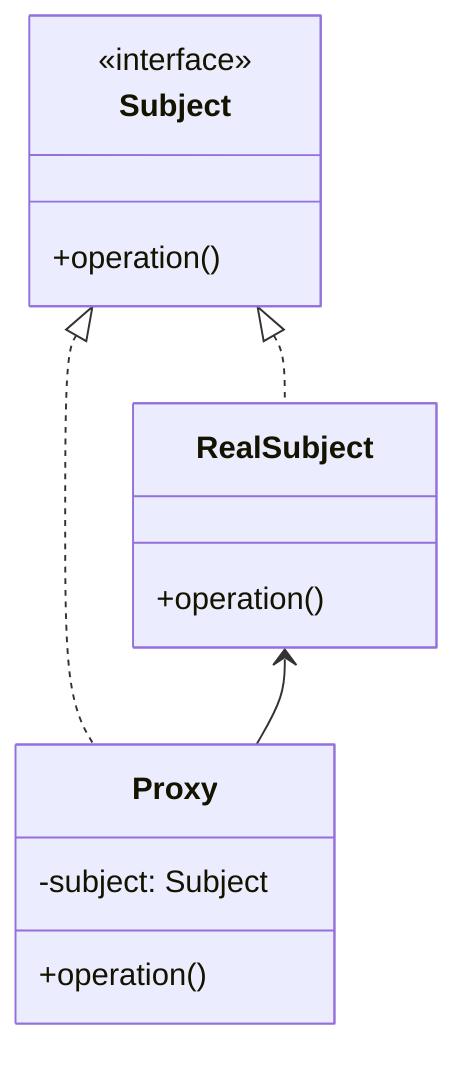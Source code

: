 classDiagram
    direction TB

    class Subject {
        <<interface>>
        +operation()
    }
    class RealSubject {
        +operation()
    }
    class Proxy {
        -subject: Subject
        +operation()
    }

    Subject <|.. RealSubject
    Subject <|.. Proxy
    RealSubject <-- Proxy